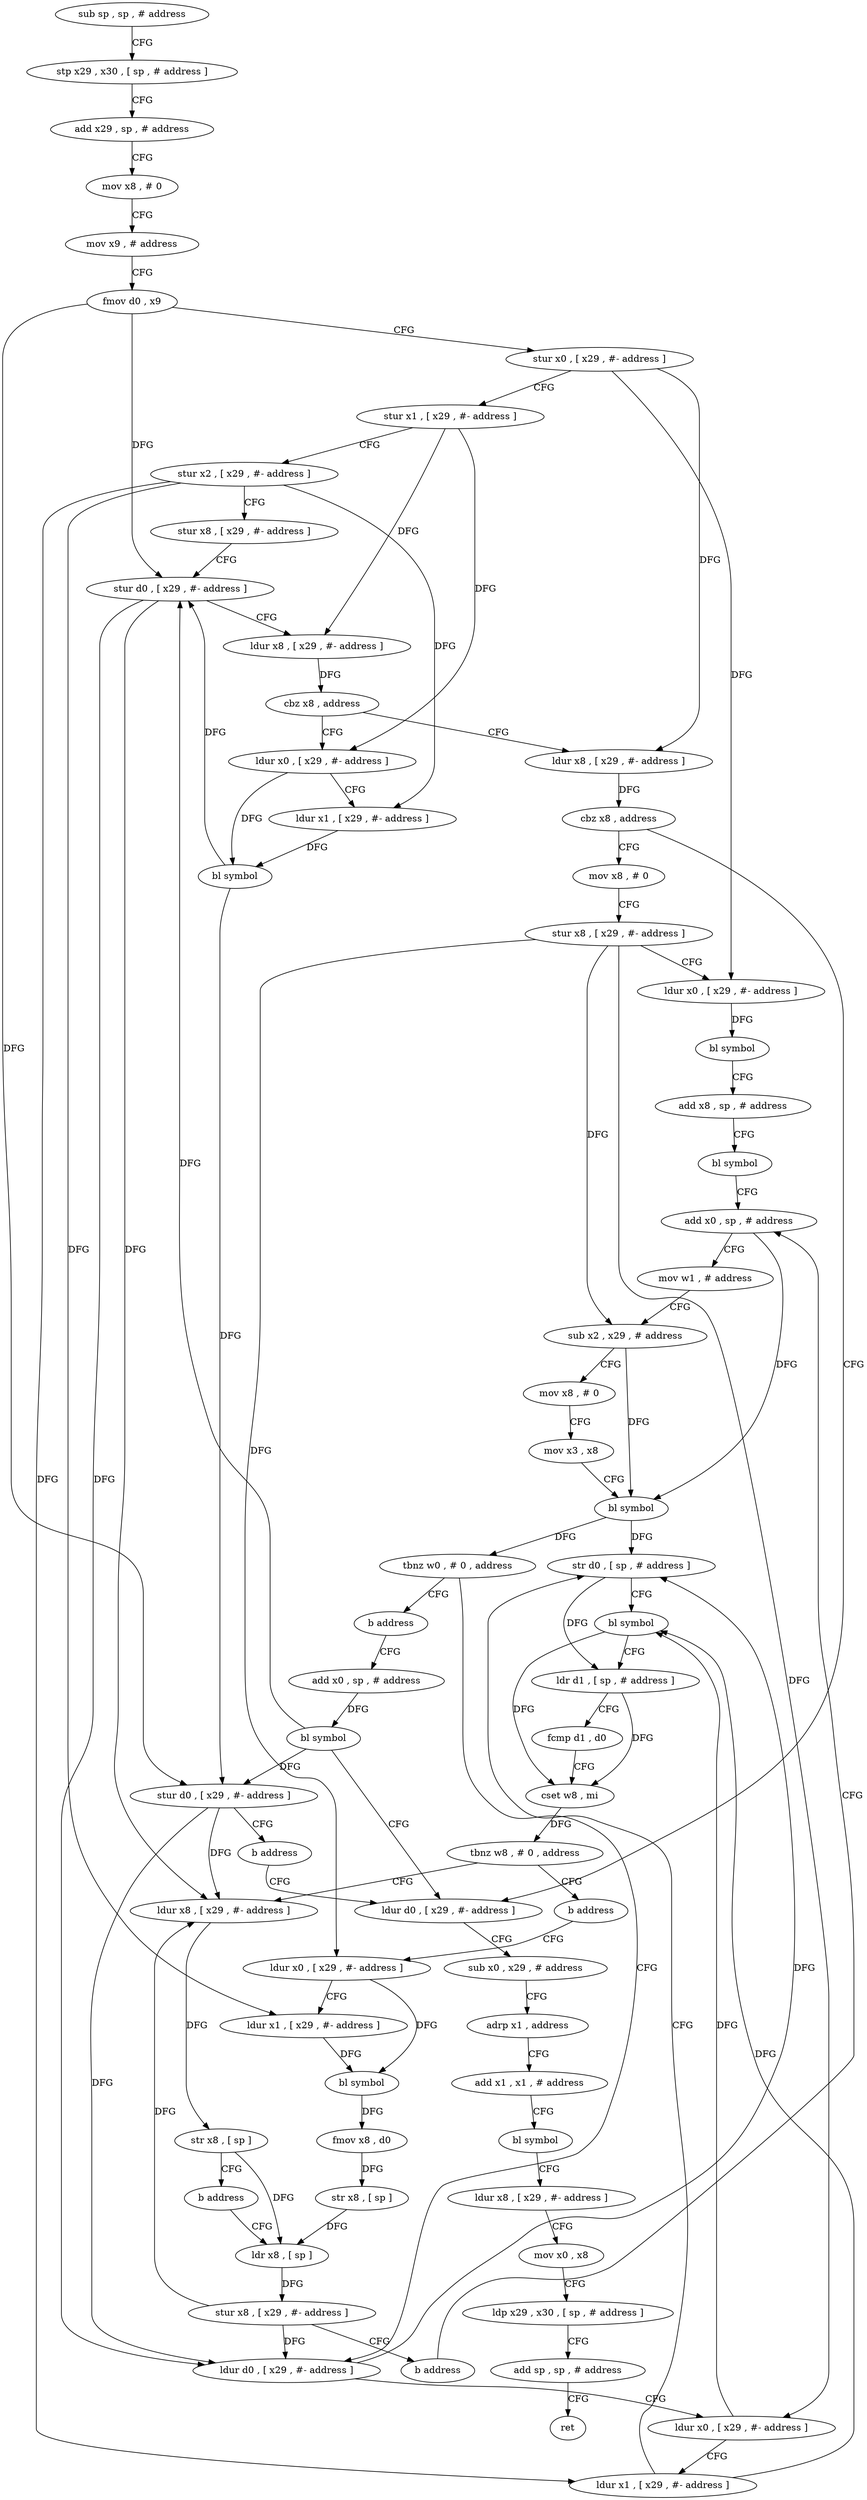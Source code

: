digraph "func" {
"182748" [label = "sub sp , sp , # address" ]
"182752" [label = "stp x29 , x30 , [ sp , # address ]" ]
"182756" [label = "add x29 , sp , # address" ]
"182760" [label = "mov x8 , # 0" ]
"182764" [label = "mov x9 , # address" ]
"182768" [label = "fmov d0 , x9" ]
"182772" [label = "stur x0 , [ x29 , #- address ]" ]
"182776" [label = "stur x1 , [ x29 , #- address ]" ]
"182780" [label = "stur x2 , [ x29 , #- address ]" ]
"182784" [label = "stur x8 , [ x29 , #- address ]" ]
"182788" [label = "stur d0 , [ x29 , #- address ]" ]
"182792" [label = "ldur x8 , [ x29 , #- address ]" ]
"182796" [label = "cbz x8 , address" ]
"182820" [label = "ldur x8 , [ x29 , #- address ]" ]
"182800" [label = "ldur x0 , [ x29 , #- address ]" ]
"182824" [label = "cbz x8 , address" ]
"182976" [label = "ldur d0 , [ x29 , #- address ]" ]
"182828" [label = "mov x8 , # 0" ]
"182804" [label = "ldur x1 , [ x29 , #- address ]" ]
"182808" [label = "bl symbol" ]
"182812" [label = "stur d0 , [ x29 , #- address ]" ]
"182816" [label = "b address" ]
"182980" [label = "sub x0 , x29 , # address" ]
"182984" [label = "adrp x1 , address" ]
"182988" [label = "add x1 , x1 , # address" ]
"182992" [label = "bl symbol" ]
"182996" [label = "ldur x8 , [ x29 , #- address ]" ]
"183000" [label = "mov x0 , x8" ]
"183004" [label = "ldp x29 , x30 , [ sp , # address ]" ]
"183008" [label = "add sp , sp , # address" ]
"183012" [label = "ret" ]
"182832" [label = "stur x8 , [ x29 , #- address ]" ]
"182836" [label = "ldur x0 , [ x29 , #- address ]" ]
"182840" [label = "bl symbol" ]
"182844" [label = "add x8 , sp , # address" ]
"182848" [label = "bl symbol" ]
"182852" [label = "add x0 , sp , # address" ]
"182884" [label = "ldur d0 , [ x29 , #- address ]" ]
"182888" [label = "ldur x0 , [ x29 , #- address ]" ]
"182892" [label = "ldur x1 , [ x29 , #- address ]" ]
"182896" [label = "str d0 , [ sp , # address ]" ]
"182900" [label = "bl symbol" ]
"182904" [label = "ldr d1 , [ sp , # address ]" ]
"182908" [label = "fcmp d1 , d0" ]
"182912" [label = "cset w8 , mi" ]
"182916" [label = "tbnz w8 , # 0 , address" ]
"182924" [label = "ldur x8 , [ x29 , #- address ]" ]
"182920" [label = "b address" ]
"182880" [label = "b address" ]
"182968" [label = "add x0 , sp , # address" ]
"182928" [label = "str x8 , [ sp ]" ]
"182932" [label = "b address" ]
"182956" [label = "ldr x8 , [ sp ]" ]
"182936" [label = "ldur x0 , [ x29 , #- address ]" ]
"182972" [label = "bl symbol" ]
"182960" [label = "stur x8 , [ x29 , #- address ]" ]
"182964" [label = "b address" ]
"182940" [label = "ldur x1 , [ x29 , #- address ]" ]
"182944" [label = "bl symbol" ]
"182948" [label = "fmov x8 , d0" ]
"182952" [label = "str x8 , [ sp ]" ]
"182856" [label = "mov w1 , # address" ]
"182860" [label = "sub x2 , x29 , # address" ]
"182864" [label = "mov x8 , # 0" ]
"182868" [label = "mov x3 , x8" ]
"182872" [label = "bl symbol" ]
"182876" [label = "tbnz w0 , # 0 , address" ]
"182748" -> "182752" [ label = "CFG" ]
"182752" -> "182756" [ label = "CFG" ]
"182756" -> "182760" [ label = "CFG" ]
"182760" -> "182764" [ label = "CFG" ]
"182764" -> "182768" [ label = "CFG" ]
"182768" -> "182772" [ label = "CFG" ]
"182768" -> "182788" [ label = "DFG" ]
"182768" -> "182812" [ label = "DFG" ]
"182772" -> "182776" [ label = "CFG" ]
"182772" -> "182820" [ label = "DFG" ]
"182772" -> "182836" [ label = "DFG" ]
"182776" -> "182780" [ label = "CFG" ]
"182776" -> "182792" [ label = "DFG" ]
"182776" -> "182800" [ label = "DFG" ]
"182780" -> "182784" [ label = "CFG" ]
"182780" -> "182804" [ label = "DFG" ]
"182780" -> "182892" [ label = "DFG" ]
"182780" -> "182940" [ label = "DFG" ]
"182784" -> "182788" [ label = "CFG" ]
"182788" -> "182792" [ label = "CFG" ]
"182788" -> "182884" [ label = "DFG" ]
"182788" -> "182924" [ label = "DFG" ]
"182792" -> "182796" [ label = "DFG" ]
"182796" -> "182820" [ label = "CFG" ]
"182796" -> "182800" [ label = "CFG" ]
"182820" -> "182824" [ label = "DFG" ]
"182800" -> "182804" [ label = "CFG" ]
"182800" -> "182808" [ label = "DFG" ]
"182824" -> "182976" [ label = "CFG" ]
"182824" -> "182828" [ label = "CFG" ]
"182976" -> "182980" [ label = "CFG" ]
"182828" -> "182832" [ label = "CFG" ]
"182804" -> "182808" [ label = "DFG" ]
"182808" -> "182812" [ label = "DFG" ]
"182808" -> "182788" [ label = "DFG" ]
"182812" -> "182816" [ label = "CFG" ]
"182812" -> "182884" [ label = "DFG" ]
"182812" -> "182924" [ label = "DFG" ]
"182816" -> "182976" [ label = "CFG" ]
"182980" -> "182984" [ label = "CFG" ]
"182984" -> "182988" [ label = "CFG" ]
"182988" -> "182992" [ label = "CFG" ]
"182992" -> "182996" [ label = "CFG" ]
"182996" -> "183000" [ label = "CFG" ]
"183000" -> "183004" [ label = "CFG" ]
"183004" -> "183008" [ label = "CFG" ]
"183008" -> "183012" [ label = "CFG" ]
"182832" -> "182836" [ label = "CFG" ]
"182832" -> "182888" [ label = "DFG" ]
"182832" -> "182936" [ label = "DFG" ]
"182832" -> "182860" [ label = "DFG" ]
"182836" -> "182840" [ label = "DFG" ]
"182840" -> "182844" [ label = "CFG" ]
"182844" -> "182848" [ label = "CFG" ]
"182848" -> "182852" [ label = "CFG" ]
"182852" -> "182856" [ label = "CFG" ]
"182852" -> "182872" [ label = "DFG" ]
"182884" -> "182888" [ label = "CFG" ]
"182884" -> "182896" [ label = "DFG" ]
"182888" -> "182892" [ label = "CFG" ]
"182888" -> "182900" [ label = "DFG" ]
"182892" -> "182896" [ label = "CFG" ]
"182892" -> "182900" [ label = "DFG" ]
"182896" -> "182900" [ label = "CFG" ]
"182896" -> "182904" [ label = "DFG" ]
"182900" -> "182904" [ label = "CFG" ]
"182900" -> "182912" [ label = "DFG" ]
"182904" -> "182908" [ label = "CFG" ]
"182904" -> "182912" [ label = "DFG" ]
"182908" -> "182912" [ label = "CFG" ]
"182912" -> "182916" [ label = "DFG" ]
"182916" -> "182924" [ label = "CFG" ]
"182916" -> "182920" [ label = "CFG" ]
"182924" -> "182928" [ label = "DFG" ]
"182920" -> "182936" [ label = "CFG" ]
"182880" -> "182968" [ label = "CFG" ]
"182968" -> "182972" [ label = "DFG" ]
"182928" -> "182932" [ label = "CFG" ]
"182928" -> "182956" [ label = "DFG" ]
"182932" -> "182956" [ label = "CFG" ]
"182956" -> "182960" [ label = "DFG" ]
"182936" -> "182940" [ label = "CFG" ]
"182936" -> "182944" [ label = "DFG" ]
"182972" -> "182976" [ label = "CFG" ]
"182972" -> "182788" [ label = "DFG" ]
"182972" -> "182812" [ label = "DFG" ]
"182960" -> "182964" [ label = "CFG" ]
"182960" -> "182884" [ label = "DFG" ]
"182960" -> "182924" [ label = "DFG" ]
"182964" -> "182852" [ label = "CFG" ]
"182940" -> "182944" [ label = "DFG" ]
"182944" -> "182948" [ label = "DFG" ]
"182948" -> "182952" [ label = "DFG" ]
"182952" -> "182956" [ label = "DFG" ]
"182856" -> "182860" [ label = "CFG" ]
"182860" -> "182864" [ label = "CFG" ]
"182860" -> "182872" [ label = "DFG" ]
"182864" -> "182868" [ label = "CFG" ]
"182868" -> "182872" [ label = "CFG" ]
"182872" -> "182876" [ label = "DFG" ]
"182872" -> "182896" [ label = "DFG" ]
"182876" -> "182884" [ label = "CFG" ]
"182876" -> "182880" [ label = "CFG" ]
}
